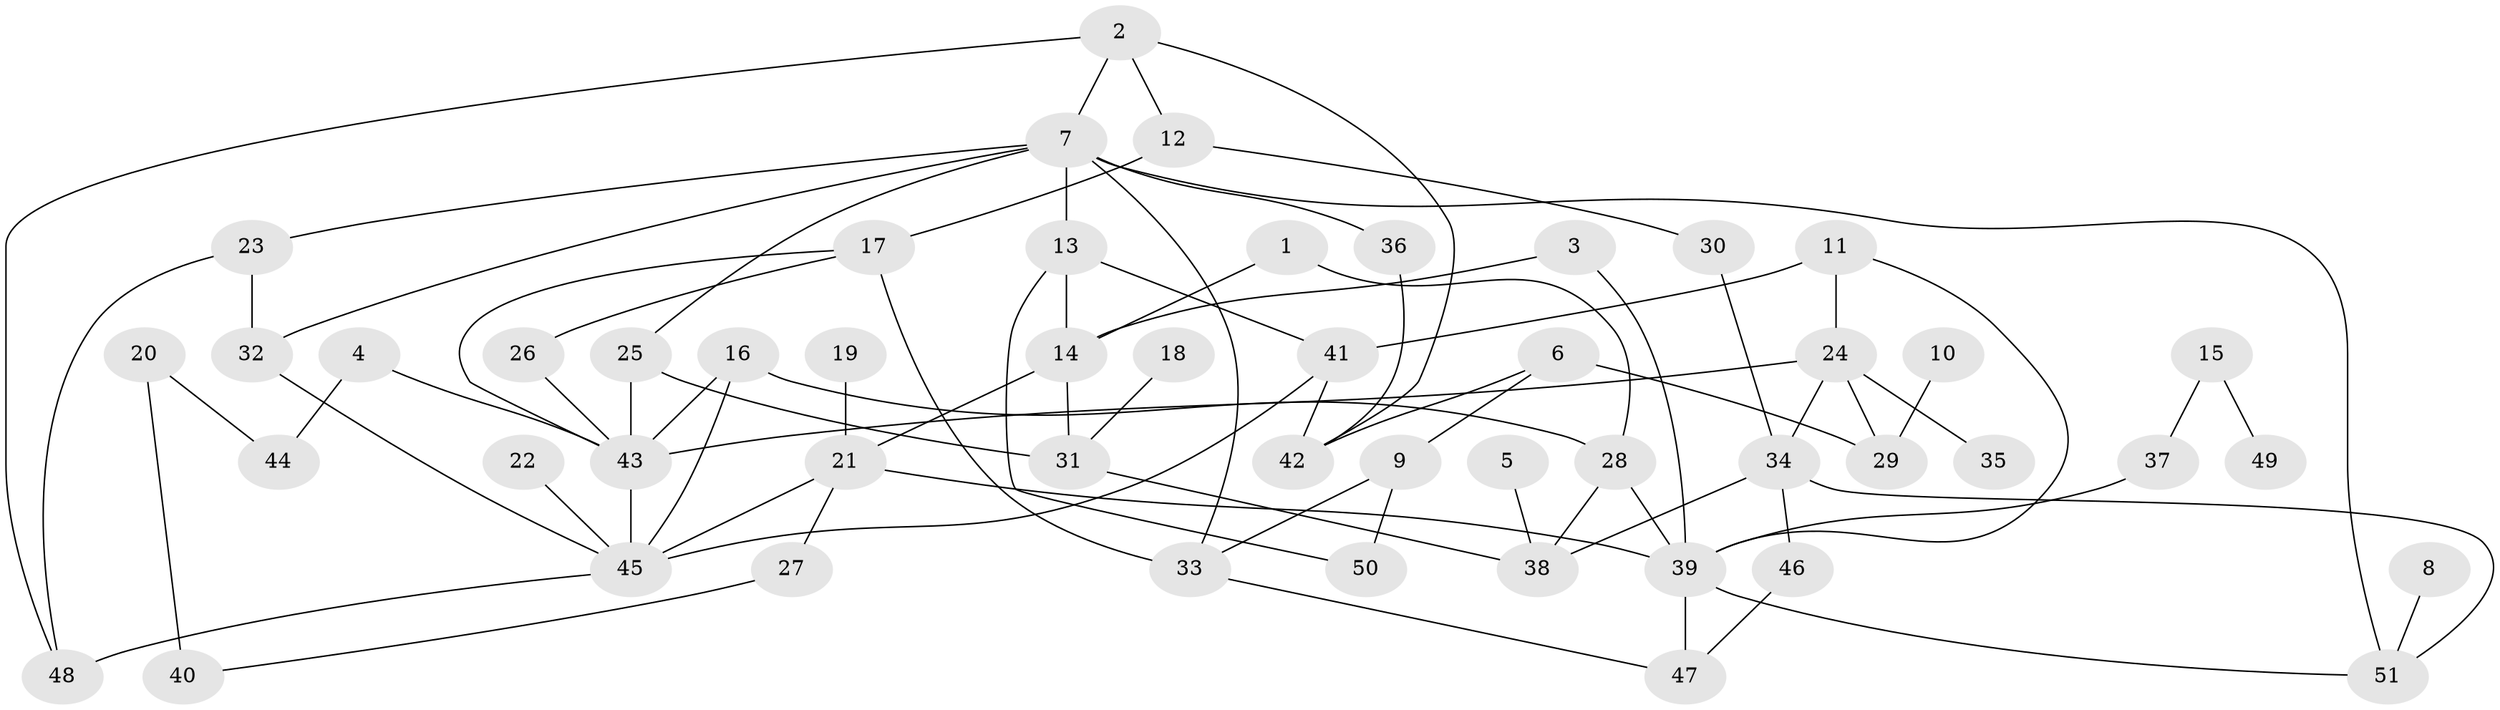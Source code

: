 // Generated by graph-tools (version 1.1) at 2025/13/03/09/25 04:13:00]
// undirected, 51 vertices, 79 edges
graph export_dot {
graph [start="1"]
  node [color=gray90,style=filled];
  1;
  2;
  3;
  4;
  5;
  6;
  7;
  8;
  9;
  10;
  11;
  12;
  13;
  14;
  15;
  16;
  17;
  18;
  19;
  20;
  21;
  22;
  23;
  24;
  25;
  26;
  27;
  28;
  29;
  30;
  31;
  32;
  33;
  34;
  35;
  36;
  37;
  38;
  39;
  40;
  41;
  42;
  43;
  44;
  45;
  46;
  47;
  48;
  49;
  50;
  51;
  1 -- 14;
  1 -- 28;
  2 -- 7;
  2 -- 12;
  2 -- 42;
  2 -- 48;
  3 -- 14;
  3 -- 39;
  4 -- 43;
  4 -- 44;
  5 -- 38;
  6 -- 9;
  6 -- 29;
  6 -- 42;
  7 -- 13;
  7 -- 23;
  7 -- 25;
  7 -- 32;
  7 -- 33;
  7 -- 36;
  7 -- 51;
  8 -- 51;
  9 -- 33;
  9 -- 50;
  10 -- 29;
  11 -- 24;
  11 -- 39;
  11 -- 41;
  12 -- 17;
  12 -- 30;
  13 -- 14;
  13 -- 41;
  13 -- 50;
  14 -- 21;
  14 -- 31;
  15 -- 37;
  15 -- 49;
  16 -- 28;
  16 -- 43;
  16 -- 45;
  17 -- 26;
  17 -- 33;
  17 -- 43;
  18 -- 31;
  19 -- 21;
  20 -- 40;
  20 -- 44;
  21 -- 27;
  21 -- 39;
  21 -- 45;
  22 -- 45;
  23 -- 32;
  23 -- 48;
  24 -- 29;
  24 -- 34;
  24 -- 35;
  24 -- 43;
  25 -- 31;
  25 -- 43;
  26 -- 43;
  27 -- 40;
  28 -- 38;
  28 -- 39;
  30 -- 34;
  31 -- 38;
  32 -- 45;
  33 -- 47;
  34 -- 38;
  34 -- 46;
  34 -- 51;
  36 -- 42;
  37 -- 39;
  39 -- 47;
  39 -- 51;
  41 -- 42;
  41 -- 45;
  43 -- 45;
  45 -- 48;
  46 -- 47;
}
